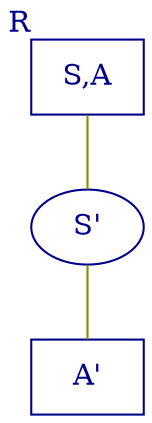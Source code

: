 /*
Run with the command: neato -n2 -Tpng -o sarsa.png sarsa.gv
*/

digraph sarsa
{
  A [pos="0,0", label=<S,A>, shape=box, xlp="0,-30", xlabel=<R>, color=blue4, fontcolor=blue4]
  S [pos="0,-120", label=<S'>, shape=ellipse, color=blue4, fontcolor=blue4]
  A1 [pos="0,-240", label=<A'>, shape=box, color=blue4, fontcolor=blue4]
  A->S [arrowhead=none, color=yellow4, fontcolor=blue4]
  S->A1 [arrowhead=none, color=yellow4, fontcolor=blue4]
}
